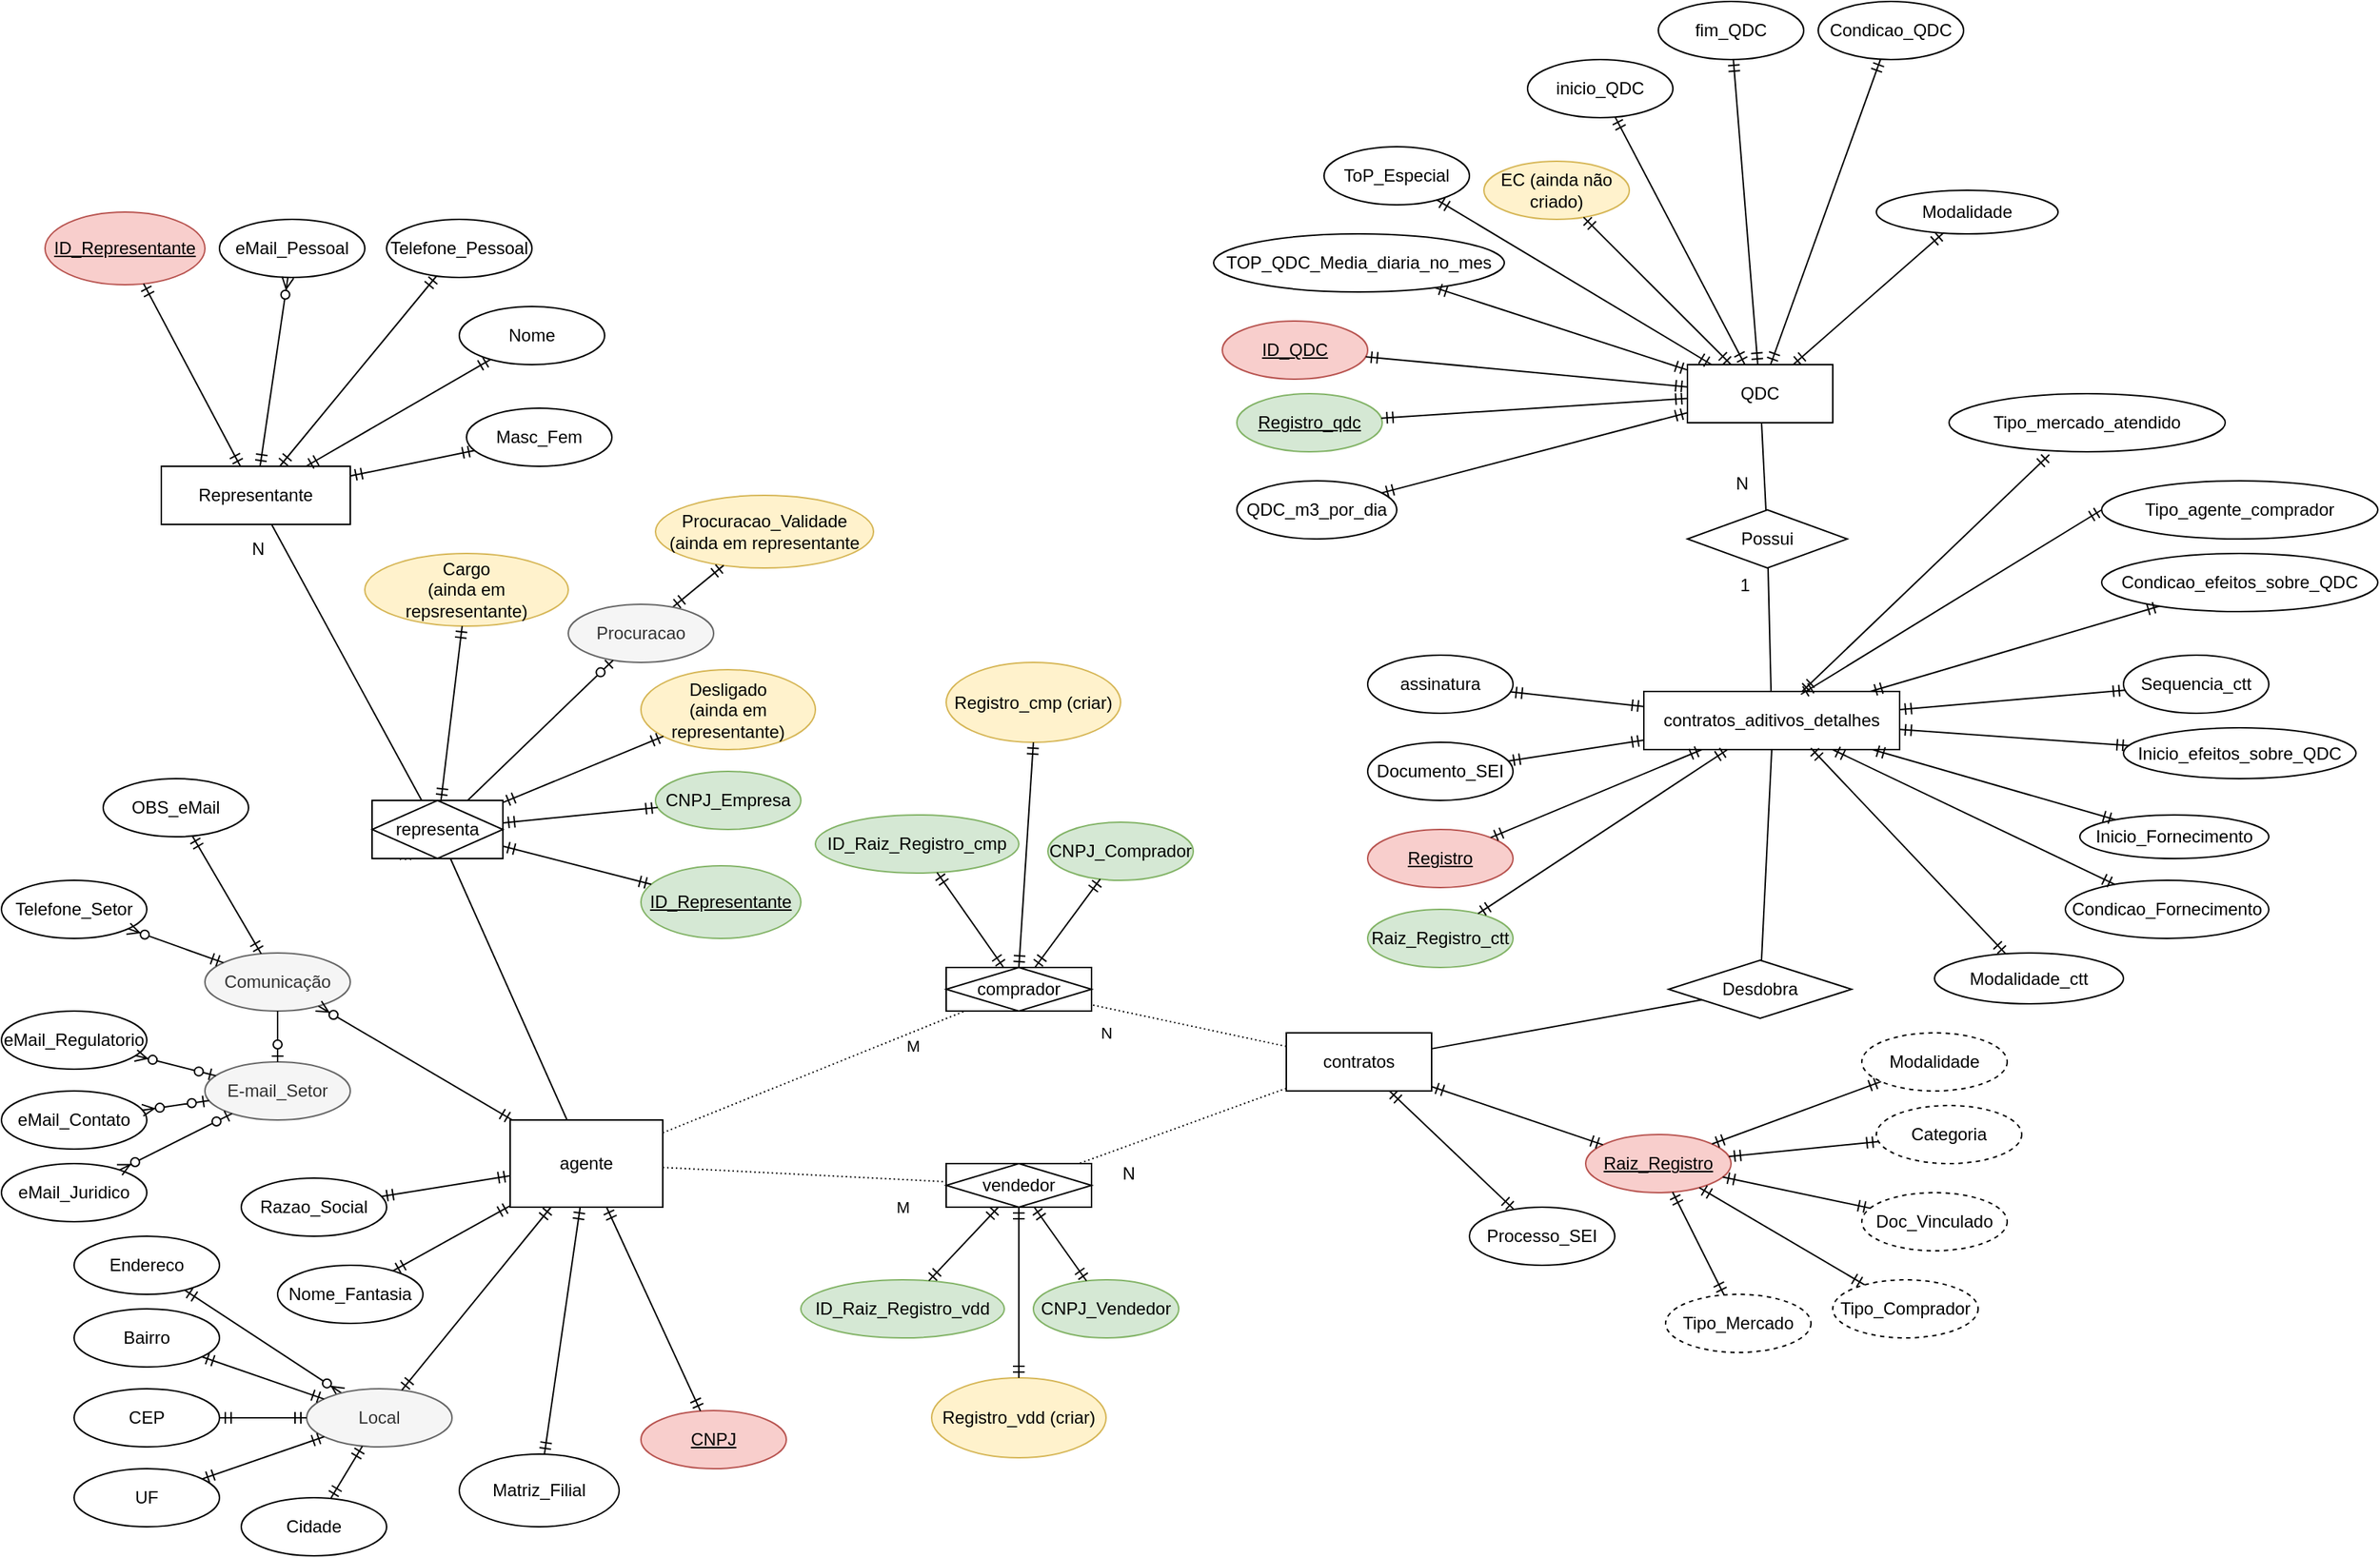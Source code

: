 <mxfile version="20.5.0" type="github">
  <diagram id="z1BtHYFctcjBthbJJMaT" name="Page-1">
    <mxGraphModel dx="2249" dy="762" grid="1" gridSize="10" guides="1" tooltips="1" connect="1" arrows="1" fold="1" page="1" pageScale="1" pageWidth="827" pageHeight="1169" math="0" shadow="0">
      <root>
        <mxCell id="0" />
        <mxCell id="1" parent="0" />
        <mxCell id="Wu606X-JvPXH9mhJWYIT-5" value="M" style="endArrow=none;html=1;rounded=0;dashed=1;dashPattern=1 2;" parent="1" source="j8WhiuEkw0j2lpAJxVqF-8" target="yKtcP5rsoNFj0mbVy7FB-18" edge="1">
          <mxGeometry x="0.615" y="-9" relative="1" as="geometry">
            <mxPoint x="-270" y="823.631" as="sourcePoint" />
            <mxPoint x="690" y="1040" as="targetPoint" />
            <mxPoint x="1" as="offset" />
          </mxGeometry>
        </mxCell>
        <mxCell id="Wu606X-JvPXH9mhJWYIT-7" value="N" style="endArrow=none;html=1;rounded=0;dashed=1;dashPattern=1 2;" parent="1" source="yKtcP5rsoNFj0mbVy7FB-27" target="yKtcP5rsoNFj0mbVy7FB-18" edge="1">
          <mxGeometry x="0.798" y="17" relative="1" as="geometry">
            <mxPoint x="490" y="870" as="sourcePoint" />
            <mxPoint x="600" y="1000" as="targetPoint" />
            <mxPoint as="offset" />
          </mxGeometry>
        </mxCell>
        <mxCell id="Wu606X-JvPXH9mhJWYIT-8" value="N" style="resizable=0;html=1;align=right;verticalAlign=bottom;" parent="Wu606X-JvPXH9mhJWYIT-7" connectable="0" vertex="1">
          <mxGeometry x="1" relative="1" as="geometry">
            <mxPoint x="-20" as="offset" />
          </mxGeometry>
        </mxCell>
        <mxCell id="Wu606X-JvPXH9mhJWYIT-9" value="contratos_aditivos_detalhes" style="whiteSpace=wrap;html=1;align=center;" parent="1" vertex="1">
          <mxGeometry x="310" y="565" width="176" height="40" as="geometry" />
        </mxCell>
        <mxCell id="Wu606X-JvPXH9mhJWYIT-16" value="CNPJ_Comprador" style="ellipse;whiteSpace=wrap;html=1;align=center;fillColor=#d5e8d4;strokeColor=#82b366;" parent="1" vertex="1">
          <mxGeometry x="-100" y="655" width="100" height="40" as="geometry" />
        </mxCell>
        <mxCell id="Wu606X-JvPXH9mhJWYIT-18" value="CNPJ_Vendedor" style="ellipse;whiteSpace=wrap;html=1;align=center;fillColor=#d5e8d4;strokeColor=#82b366;" parent="1" vertex="1">
          <mxGeometry x="-110" y="970" width="100" height="40" as="geometry" />
        </mxCell>
        <mxCell id="Wu606X-JvPXH9mhJWYIT-19" value="" style="fontSize=12;html=1;endArrow=ERmandOne;startArrow=ERmandOne;rounded=0;" parent="1" source="Wu606X-JvPXH9mhJWYIT-16" target="yKtcP5rsoNFj0mbVy7FB-18" edge="1">
          <mxGeometry width="100" height="100" relative="1" as="geometry">
            <mxPoint x="360" y="840" as="sourcePoint" />
            <mxPoint x="100" y="1050" as="targetPoint" />
          </mxGeometry>
        </mxCell>
        <mxCell id="Wu606X-JvPXH9mhJWYIT-20" value="" style="fontSize=12;html=1;endArrow=ERmandOne;startArrow=ERmandOne;rounded=0;" parent="1" source="Wu606X-JvPXH9mhJWYIT-18" target="yKtcP5rsoNFj0mbVy7FB-11" edge="1">
          <mxGeometry width="100" height="100" relative="1" as="geometry">
            <mxPoint x="-319.578" y="769.128" as="sourcePoint" />
            <mxPoint x="-382.5" y="965" as="targetPoint" />
            <Array as="points" />
          </mxGeometry>
        </mxCell>
        <mxCell id="Wu606X-JvPXH9mhJWYIT-21" value="Processo_SEI" style="ellipse;whiteSpace=wrap;html=1;align=center;" parent="1" vertex="1">
          <mxGeometry x="190" y="920" width="100" height="40" as="geometry" />
        </mxCell>
        <mxCell id="Wu606X-JvPXH9mhJWYIT-22" value="Documento_SEI" style="ellipse;whiteSpace=wrap;html=1;align=center;" parent="1" vertex="1">
          <mxGeometry x="120" y="600" width="100" height="40" as="geometry" />
        </mxCell>
        <mxCell id="Wu606X-JvPXH9mhJWYIT-23" value="Inicio_efeitos_sobre_QDC" style="ellipse;whiteSpace=wrap;html=1;align=center;" parent="1" vertex="1">
          <mxGeometry x="640" y="590" width="160" height="35" as="geometry" />
        </mxCell>
        <mxCell id="Wu606X-JvPXH9mhJWYIT-24" value="Sequencia_ctt" style="ellipse;whiteSpace=wrap;html=1;align=center;" parent="1" vertex="1">
          <mxGeometry x="640" y="540" width="100" height="40" as="geometry" />
        </mxCell>
        <mxCell id="Wu606X-JvPXH9mhJWYIT-26" value="Raiz_Registro" style="ellipse;whiteSpace=wrap;html=1;align=center;fontStyle=4;fillColor=#f8cecc;strokeColor=#b85450;" parent="1" vertex="1">
          <mxGeometry x="270" y="870" width="100" height="40" as="geometry" />
        </mxCell>
        <mxCell id="Wu606X-JvPXH9mhJWYIT-27" value="Doc_Vinculado" style="ellipse;whiteSpace=wrap;html=1;align=center;dashed=1;" parent="1" vertex="1">
          <mxGeometry x="460" y="910" width="100" height="40" as="geometry" />
        </mxCell>
        <mxCell id="Wu606X-JvPXH9mhJWYIT-28" value="Categoria" style="ellipse;whiteSpace=wrap;html=1;align=center;dashed=1;" parent="1" vertex="1">
          <mxGeometry x="470" y="850" width="100" height="40" as="geometry" />
        </mxCell>
        <mxCell id="Wu606X-JvPXH9mhJWYIT-29" value="Modalidade" style="ellipse;whiteSpace=wrap;html=1;align=center;dashed=1;" parent="1" vertex="1">
          <mxGeometry x="460" y="800" width="100" height="40" as="geometry" />
        </mxCell>
        <mxCell id="Wu606X-JvPXH9mhJWYIT-30" value="Tipo_Mercado" style="ellipse;whiteSpace=wrap;html=1;align=center;dashed=1;" parent="1" vertex="1">
          <mxGeometry x="325" y="980" width="100" height="40" as="geometry" />
        </mxCell>
        <mxCell id="Wu606X-JvPXH9mhJWYIT-31" value="Tipo_Comprador" style="ellipse;whiteSpace=wrap;html=1;align=center;dashed=1;" parent="1" vertex="1">
          <mxGeometry x="440" y="970" width="100" height="40" as="geometry" />
        </mxCell>
        <mxCell id="Wu606X-JvPXH9mhJWYIT-32" value="" style="fontSize=12;html=1;endArrow=ERmandOne;startArrow=ERmandOne;rounded=0;" parent="1" source="Wu606X-JvPXH9mhJWYIT-26" target="Wu606X-JvPXH9mhJWYIT-31" edge="1">
          <mxGeometry width="100" height="100" relative="1" as="geometry">
            <mxPoint x="120" y="795" as="sourcePoint" />
            <mxPoint x="220" y="695" as="targetPoint" />
          </mxGeometry>
        </mxCell>
        <mxCell id="Wu606X-JvPXH9mhJWYIT-34" value="" style="fontSize=12;html=1;endArrow=ERmandOne;startArrow=ERmandOne;rounded=0;" parent="1" source="Wu606X-JvPXH9mhJWYIT-26" target="Wu606X-JvPXH9mhJWYIT-27" edge="1">
          <mxGeometry width="100" height="100" relative="1" as="geometry">
            <mxPoint x="-95.621" y="656.001" as="sourcePoint" />
            <mxPoint x="-154.448" y="584.008" as="targetPoint" />
          </mxGeometry>
        </mxCell>
        <mxCell id="Wu606X-JvPXH9mhJWYIT-35" value="" style="fontSize=12;html=1;endArrow=ERmandOne;startArrow=ERmandOne;rounded=0;" parent="1" source="Wu606X-JvPXH9mhJWYIT-26" target="Wu606X-JvPXH9mhJWYIT-28" edge="1">
          <mxGeometry width="100" height="100" relative="1" as="geometry">
            <mxPoint x="-85.621" y="666.001" as="sourcePoint" />
            <mxPoint x="-144.448" y="594.008" as="targetPoint" />
          </mxGeometry>
        </mxCell>
        <mxCell id="Wu606X-JvPXH9mhJWYIT-36" value="" style="fontSize=12;html=1;endArrow=ERmandOne;startArrow=ERmandOne;rounded=0;" parent="1" source="Wu606X-JvPXH9mhJWYIT-26" target="Wu606X-JvPXH9mhJWYIT-29" edge="1">
          <mxGeometry width="100" height="100" relative="1" as="geometry">
            <mxPoint x="-75.621" y="676.001" as="sourcePoint" />
            <mxPoint x="-134.448" y="604.008" as="targetPoint" />
          </mxGeometry>
        </mxCell>
        <mxCell id="Wu606X-JvPXH9mhJWYIT-37" value="" style="fontSize=12;html=1;endArrow=ERmandOne;startArrow=ERmandOne;rounded=0;" parent="1" source="Wu606X-JvPXH9mhJWYIT-26" target="Wu606X-JvPXH9mhJWYIT-30" edge="1">
          <mxGeometry width="100" height="100" relative="1" as="geometry">
            <mxPoint x="-65.621" y="686.001" as="sourcePoint" />
            <mxPoint x="-124.448" y="614.008" as="targetPoint" />
          </mxGeometry>
        </mxCell>
        <mxCell id="Wu606X-JvPXH9mhJWYIT-38" value="" style="fontSize=12;html=1;endArrow=ERmandOne;startArrow=ERmandOne;rounded=0;" parent="1" source="yKtcP5rsoNFj0mbVy7FB-27" target="Wu606X-JvPXH9mhJWYIT-26" edge="1">
          <mxGeometry width="100" height="100" relative="1" as="geometry">
            <mxPoint x="184.379" y="741.001" as="sourcePoint" />
            <mxPoint x="125.552" y="669.008" as="targetPoint" />
          </mxGeometry>
        </mxCell>
        <mxCell id="Wu606X-JvPXH9mhJWYIT-39" value="" style="fontSize=12;html=1;endArrow=ERmandOne;startArrow=ERmandOne;rounded=0;" parent="1" source="Wu606X-JvPXH9mhJWYIT-9" target="Wu606X-JvPXH9mhJWYIT-22" edge="1">
          <mxGeometry width="100" height="100" relative="1" as="geometry">
            <mxPoint x="194.379" y="751.001" as="sourcePoint" />
            <mxPoint x="135.552" y="679.008" as="targetPoint" />
          </mxGeometry>
        </mxCell>
        <mxCell id="Wu606X-JvPXH9mhJWYIT-40" value="" style="fontSize=12;html=1;endArrow=ERmandOne;startArrow=ERmandOne;rounded=0;" parent="1" source="yKtcP5rsoNFj0mbVy7FB-27" target="Wu606X-JvPXH9mhJWYIT-21" edge="1">
          <mxGeometry width="100" height="100" relative="1" as="geometry">
            <mxPoint x="204.379" y="761.001" as="sourcePoint" />
            <mxPoint x="145.552" y="689.008" as="targetPoint" />
          </mxGeometry>
        </mxCell>
        <mxCell id="B5VpAisv19EWvOKmCL3L-1" value="assinatura" style="ellipse;whiteSpace=wrap;html=1;align=center;" parent="1" vertex="1">
          <mxGeometry x="120" y="540" width="100" height="40" as="geometry" />
        </mxCell>
        <mxCell id="B5VpAisv19EWvOKmCL3L-2" value="" style="fontSize=12;html=1;endArrow=ERmandOne;startArrow=ERmandOne;rounded=0;" parent="1" source="Wu606X-JvPXH9mhJWYIT-9" target="B5VpAisv19EWvOKmCL3L-1" edge="1">
          <mxGeometry width="100" height="100" relative="1" as="geometry">
            <mxPoint x="360" y="840" as="sourcePoint" />
            <mxPoint x="460" y="740" as="targetPoint" />
          </mxGeometry>
        </mxCell>
        <mxCell id="B5VpAisv19EWvOKmCL3L-3" value="Possui" style="shape=rhombus;perimeter=rhombusPerimeter;whiteSpace=wrap;html=1;align=center;" parent="1" vertex="1">
          <mxGeometry x="340" y="440" width="110" height="40" as="geometry" />
        </mxCell>
        <mxCell id="B5VpAisv19EWvOKmCL3L-4" value="QDC" style="whiteSpace=wrap;html=1;align=center;" parent="1" vertex="1">
          <mxGeometry x="340" y="340" width="100" height="40" as="geometry" />
        </mxCell>
        <mxCell id="B5VpAisv19EWvOKmCL3L-6" value="" style="fontSize=12;html=1;endArrow=ERmandOne;startArrow=ERmandOne;rounded=0;" parent="1" source="Wu606X-JvPXH9mhJWYIT-23" target="Wu606X-JvPXH9mhJWYIT-9" edge="1">
          <mxGeometry width="100" height="100" relative="1" as="geometry">
            <mxPoint x="306.095" y="921.065" as="sourcePoint" />
            <mxPoint x="392.857" y="820" as="targetPoint" />
          </mxGeometry>
        </mxCell>
        <mxCell id="B5VpAisv19EWvOKmCL3L-7" value="" style="fontSize=12;html=1;endArrow=ERmandOne;startArrow=ERmandOne;rounded=0;" parent="1" source="Wu606X-JvPXH9mhJWYIT-24" target="Wu606X-JvPXH9mhJWYIT-9" edge="1">
          <mxGeometry width="100" height="100" relative="1" as="geometry">
            <mxPoint x="316.095" y="931.065" as="sourcePoint" />
            <mxPoint x="402.857" y="830" as="targetPoint" />
          </mxGeometry>
        </mxCell>
        <mxCell id="B5VpAisv19EWvOKmCL3L-8" value="" style="endArrow=none;html=1;rounded=0;" parent="1" source="Wu606X-JvPXH9mhJWYIT-9" target="B5VpAisv19EWvOKmCL3L-3" edge="1">
          <mxGeometry relative="1" as="geometry">
            <mxPoint x="330" y="790" as="sourcePoint" />
            <mxPoint x="490" y="790" as="targetPoint" />
          </mxGeometry>
        </mxCell>
        <mxCell id="B5VpAisv19EWvOKmCL3L-9" value="1" style="resizable=0;html=1;align=right;verticalAlign=bottom;" parent="B5VpAisv19EWvOKmCL3L-8" connectable="0" vertex="1">
          <mxGeometry x="1" relative="1" as="geometry">
            <mxPoint x="-12" y="20" as="offset" />
          </mxGeometry>
        </mxCell>
        <mxCell id="B5VpAisv19EWvOKmCL3L-10" value="QDC_m3_por_dia" style="ellipse;whiteSpace=wrap;html=1;align=center;" parent="1" vertex="1">
          <mxGeometry x="30" y="420" width="110" height="40" as="geometry" />
        </mxCell>
        <mxCell id="B5VpAisv19EWvOKmCL3L-11" value="Registro_qdc" style="ellipse;whiteSpace=wrap;html=1;align=center;fontStyle=4;fillColor=#d5e8d4;strokeColor=#82b366;" parent="1" vertex="1">
          <mxGeometry x="30" y="360" width="100" height="40" as="geometry" />
        </mxCell>
        <mxCell id="B5VpAisv19EWvOKmCL3L-12" value="" style="fontSize=12;html=1;endArrow=ERmandOne;startArrow=ERmandOne;rounded=0;" parent="1" source="B5VpAisv19EWvOKmCL3L-4" target="B5VpAisv19EWvOKmCL3L-11" edge="1">
          <mxGeometry width="100" height="100" relative="1" as="geometry">
            <mxPoint x="360" y="640" as="sourcePoint" />
            <mxPoint x="460" y="540" as="targetPoint" />
          </mxGeometry>
        </mxCell>
        <mxCell id="B5VpAisv19EWvOKmCL3L-13" value="" style="endArrow=none;html=1;rounded=0;" parent="1" source="B5VpAisv19EWvOKmCL3L-4" target="B5VpAisv19EWvOKmCL3L-3" edge="1">
          <mxGeometry relative="1" as="geometry">
            <mxPoint x="330" y="590" as="sourcePoint" />
            <mxPoint x="490" y="590" as="targetPoint" />
          </mxGeometry>
        </mxCell>
        <mxCell id="B5VpAisv19EWvOKmCL3L-14" value="N" style="resizable=0;html=1;align=right;verticalAlign=bottom;" parent="B5VpAisv19EWvOKmCL3L-13" connectable="0" vertex="1">
          <mxGeometry x="1" relative="1" as="geometry">
            <mxPoint x="-12" y="-10" as="offset" />
          </mxGeometry>
        </mxCell>
        <mxCell id="B5VpAisv19EWvOKmCL3L-16" value="inicio_QDC" style="ellipse;whiteSpace=wrap;html=1;align=center;" parent="1" vertex="1">
          <mxGeometry x="230" y="130" width="100" height="40" as="geometry" />
        </mxCell>
        <mxCell id="B5VpAisv19EWvOKmCL3L-17" value="fim_QDC" style="ellipse;whiteSpace=wrap;html=1;align=center;" parent="1" vertex="1">
          <mxGeometry x="320" y="90" width="100" height="40" as="geometry" />
        </mxCell>
        <mxCell id="B5VpAisv19EWvOKmCL3L-19" value="" style="fontSize=12;html=1;endArrow=ERmandOne;startArrow=ERmandOne;rounded=0;" parent="1" source="B5VpAisv19EWvOKmCL3L-4" target="B5VpAisv19EWvOKmCL3L-10" edge="1">
          <mxGeometry width="100" height="100" relative="1" as="geometry">
            <mxPoint x="410" y="520" as="sourcePoint" />
            <mxPoint x="315.725" y="457.15" as="targetPoint" />
          </mxGeometry>
        </mxCell>
        <mxCell id="B5VpAisv19EWvOKmCL3L-20" value="" style="fontSize=12;html=1;endArrow=ERmandOne;startArrow=ERmandOne;rounded=0;" parent="1" source="B5VpAisv19EWvOKmCL3L-4" target="B5VpAisv19EWvOKmCL3L-16" edge="1">
          <mxGeometry width="100" height="100" relative="1" as="geometry">
            <mxPoint x="420" y="530" as="sourcePoint" />
            <mxPoint x="325.725" y="467.15" as="targetPoint" />
          </mxGeometry>
        </mxCell>
        <mxCell id="B5VpAisv19EWvOKmCL3L-21" value="" style="fontSize=12;html=1;endArrow=ERmandOne;startArrow=ERmandOne;rounded=0;" parent="1" source="B5VpAisv19EWvOKmCL3L-4" target="B5VpAisv19EWvOKmCL3L-17" edge="1">
          <mxGeometry width="100" height="100" relative="1" as="geometry">
            <mxPoint x="430" y="540" as="sourcePoint" />
            <mxPoint x="335.725" y="477.15" as="targetPoint" />
          </mxGeometry>
        </mxCell>
        <mxCell id="yKtcP5rsoNFj0mbVy7FB-1" value="ID_QDC" style="ellipse;whiteSpace=wrap;html=1;align=center;fontStyle=4;fillColor=#f8cecc;strokeColor=#b85450;" parent="1" vertex="1">
          <mxGeometry x="20" y="310" width="100" height="40" as="geometry" />
        </mxCell>
        <mxCell id="yKtcP5rsoNFj0mbVy7FB-3" value="TOP_QDC_Media_diaria_no_mes" style="ellipse;whiteSpace=wrap;html=1;align=center;" parent="1" vertex="1">
          <mxGeometry x="14" y="250" width="200" height="40" as="geometry" />
        </mxCell>
        <mxCell id="yKtcP5rsoNFj0mbVy7FB-4" value="ToP_Especial" style="ellipse;whiteSpace=wrap;html=1;align=center;" parent="1" vertex="1">
          <mxGeometry x="90" y="190" width="100" height="40" as="geometry" />
        </mxCell>
        <mxCell id="yKtcP5rsoNFj0mbVy7FB-5" value="" style="fontSize=12;html=1;endArrow=ERmandOne;startArrow=ERmandOne;rounded=0;" parent="1" source="B5VpAisv19EWvOKmCL3L-4" target="yKtcP5rsoNFj0mbVy7FB-1" edge="1">
          <mxGeometry width="100" height="100" relative="1" as="geometry">
            <mxPoint x="420" y="520" as="sourcePoint" />
            <mxPoint x="237.459" y="416.714" as="targetPoint" />
          </mxGeometry>
        </mxCell>
        <mxCell id="yKtcP5rsoNFj0mbVy7FB-7" value="" style="fontSize=12;html=1;endArrow=ERmandOne;startArrow=ERmandOne;rounded=0;" parent="1" source="B5VpAisv19EWvOKmCL3L-4" target="yKtcP5rsoNFj0mbVy7FB-3" edge="1">
          <mxGeometry width="100" height="100" relative="1" as="geometry">
            <mxPoint x="417" y="520" as="sourcePoint" />
            <mxPoint x="230.895" y="358.17" as="targetPoint" />
          </mxGeometry>
        </mxCell>
        <mxCell id="yKtcP5rsoNFj0mbVy7FB-8" value="" style="fontSize=12;html=1;endArrow=ERmandOne;startArrow=ERmandOne;rounded=0;" parent="1" source="B5VpAisv19EWvOKmCL3L-4" target="yKtcP5rsoNFj0mbVy7FB-4" edge="1">
          <mxGeometry width="100" height="100" relative="1" as="geometry">
            <mxPoint x="427" y="530" as="sourcePoint" />
            <mxPoint x="240.895" y="368.17" as="targetPoint" />
          </mxGeometry>
        </mxCell>
        <mxCell id="yKtcP5rsoNFj0mbVy7FB-9" value="Condicao_QDC" style="ellipse;whiteSpace=wrap;html=1;align=center;" parent="1" vertex="1">
          <mxGeometry x="430" y="90" width="100" height="40" as="geometry" />
        </mxCell>
        <mxCell id="yKtcP5rsoNFj0mbVy7FB-10" value="" style="fontSize=12;html=1;endArrow=ERmandOne;startArrow=ERmandOne;rounded=0;" parent="1" source="B5VpAisv19EWvOKmCL3L-4" target="yKtcP5rsoNFj0mbVy7FB-9" edge="1">
          <mxGeometry width="100" height="100" relative="1" as="geometry">
            <mxPoint x="437" y="540" as="sourcePoint" />
            <mxPoint x="250.895" y="378.17" as="targetPoint" />
          </mxGeometry>
        </mxCell>
        <mxCell id="yKtcP5rsoNFj0mbVy7FB-11" value="vendedor" style="shape=associativeEntity;whiteSpace=wrap;html=1;align=center;" parent="1" vertex="1">
          <mxGeometry x="-170" y="890" width="100" height="30" as="geometry" />
        </mxCell>
        <mxCell id="yKtcP5rsoNFj0mbVy7FB-18" value="comprador" style="shape=associativeEntity;whiteSpace=wrap;html=1;align=center;" parent="1" vertex="1">
          <mxGeometry x="-170" y="755" width="100" height="30" as="geometry" />
        </mxCell>
        <mxCell id="yKtcP5rsoNFj0mbVy7FB-23" value="Condicao_Fornecimento" style="ellipse;whiteSpace=wrap;html=1;align=center;" parent="1" vertex="1">
          <mxGeometry x="600" y="695" width="140" height="40" as="geometry" />
        </mxCell>
        <mxCell id="yKtcP5rsoNFj0mbVy7FB-24" value="" style="fontSize=12;html=1;endArrow=ERmandOne;startArrow=ERmandOne;rounded=0;" parent="1" source="Wu606X-JvPXH9mhJWYIT-9" target="yKtcP5rsoNFj0mbVy7FB-23" edge="1">
          <mxGeometry width="100" height="100" relative="1" as="geometry">
            <mxPoint x="430" y="770" as="sourcePoint" />
            <mxPoint x="201.958" y="829.122" as="targetPoint" />
          </mxGeometry>
        </mxCell>
        <mxCell id="yKtcP5rsoNFj0mbVy7FB-27" value="contratos" style="whiteSpace=wrap;html=1;align=center;" parent="1" vertex="1">
          <mxGeometry x="64" y="800" width="100" height="40" as="geometry" />
        </mxCell>
        <mxCell id="yKtcP5rsoNFj0mbVy7FB-33" value="Desdobra" style="shape=rhombus;perimeter=rhombusPerimeter;whiteSpace=wrap;html=1;align=center;" parent="1" vertex="1">
          <mxGeometry x="327" y="750" width="126" height="40" as="geometry" />
        </mxCell>
        <mxCell id="yKtcP5rsoNFj0mbVy7FB-34" value="" style="endArrow=none;html=1;rounded=0;exitX=0.5;exitY=1;exitDx=0;exitDy=0;" parent="1" source="Wu606X-JvPXH9mhJWYIT-9" target="yKtcP5rsoNFj0mbVy7FB-33" edge="1">
          <mxGeometry relative="1" as="geometry">
            <mxPoint x="330" y="800" as="sourcePoint" />
            <mxPoint x="490" y="800" as="targetPoint" />
          </mxGeometry>
        </mxCell>
        <mxCell id="yKtcP5rsoNFj0mbVy7FB-35" value="" style="endArrow=none;html=1;rounded=0;" parent="1" source="yKtcP5rsoNFj0mbVy7FB-27" target="yKtcP5rsoNFj0mbVy7FB-33" edge="1">
          <mxGeometry relative="1" as="geometry">
            <mxPoint x="424" y="800" as="sourcePoint" />
            <mxPoint x="450" y="850" as="targetPoint" />
          </mxGeometry>
        </mxCell>
        <mxCell id="yKtcP5rsoNFj0mbVy7FB-39" value="Registro" style="ellipse;whiteSpace=wrap;html=1;align=center;fontStyle=4;fillColor=#f8cecc;strokeColor=#b85450;" parent="1" vertex="1">
          <mxGeometry x="120" y="660" width="100" height="40" as="geometry" />
        </mxCell>
        <mxCell id="yKtcP5rsoNFj0mbVy7FB-40" value="" style="fontSize=12;html=1;endArrow=ERmandOne;startArrow=ERmandOne;rounded=0;" parent="1" source="Wu606X-JvPXH9mhJWYIT-9" target="yKtcP5rsoNFj0mbVy7FB-39" edge="1">
          <mxGeometry width="100" height="100" relative="1" as="geometry">
            <mxPoint x="374" y="790" as="sourcePoint" />
            <mxPoint x="274" y="790" as="targetPoint" />
          </mxGeometry>
        </mxCell>
        <mxCell id="yKtcP5rsoNFj0mbVy7FB-43" value="Raiz_Registro_ctt" style="ellipse;whiteSpace=wrap;html=1;align=center;fillColor=#d5e8d4;strokeColor=#82b366;" parent="1" vertex="1">
          <mxGeometry x="120" y="715" width="100" height="40" as="geometry" />
        </mxCell>
        <mxCell id="yKtcP5rsoNFj0mbVy7FB-44" value="" style="fontSize=12;html=1;endArrow=ERmandOne;startArrow=ERmandOne;rounded=0;" parent="1" source="Wu606X-JvPXH9mhJWYIT-9" target="yKtcP5rsoNFj0mbVy7FB-43" edge="1">
          <mxGeometry width="100" height="100" relative="1" as="geometry">
            <mxPoint x="374" y="787.353" as="sourcePoint" />
            <mxPoint x="266.929" y="803.099" as="targetPoint" />
          </mxGeometry>
        </mxCell>
        <mxCell id="9fGH4mzginfkWkkIItq5-1" value="" style="endArrow=none;html=1;rounded=0;dashed=1;dashPattern=1 2;" parent="1" source="yKtcP5rsoNFj0mbVy7FB-27" target="yKtcP5rsoNFj0mbVy7FB-11" edge="1">
          <mxGeometry relative="1" as="geometry">
            <mxPoint x="480.003" y="970" as="sourcePoint" />
            <mxPoint x="572.86" y="1020" as="targetPoint" />
          </mxGeometry>
        </mxCell>
        <mxCell id="9fGH4mzginfkWkkIItq5-2" value="N" style="resizable=0;html=1;align=right;verticalAlign=bottom;" parent="9fGH4mzginfkWkkIItq5-1" connectable="0" vertex="1">
          <mxGeometry x="1" relative="1" as="geometry">
            <mxPoint x="39" y="15" as="offset" />
          </mxGeometry>
        </mxCell>
        <mxCell id="9fGH4mzginfkWkkIItq5-3" value="M" style="endArrow=none;html=1;rounded=0;dashed=1;dashPattern=1 2;" parent="1" source="j8WhiuEkw0j2lpAJxVqF-8" target="yKtcP5rsoNFj0mbVy7FB-11" edge="1">
          <mxGeometry x="0.702" y="-19" relative="1" as="geometry">
            <mxPoint x="-270" y="848.696" as="sourcePoint" />
            <mxPoint x="587.5" y="1080" as="targetPoint" />
            <mxPoint as="offset" />
          </mxGeometry>
        </mxCell>
        <mxCell id="9fGH4mzginfkWkkIItq5-5" value="Inicio_Fornecimento" style="ellipse;whiteSpace=wrap;html=1;align=center;" parent="1" vertex="1">
          <mxGeometry x="610" y="650" width="130" height="30" as="geometry" />
        </mxCell>
        <mxCell id="9fGH4mzginfkWkkIItq5-8" value="" style="fontSize=12;html=1;endArrow=ERmandOne;startArrow=ERmandOne;rounded=0;" parent="1" source="Wu606X-JvPXH9mhJWYIT-9" target="9fGH4mzginfkWkkIItq5-5" edge="1">
          <mxGeometry width="100" height="100" relative="1" as="geometry">
            <mxPoint x="360" y="440" as="sourcePoint" />
            <mxPoint x="460" y="340" as="targetPoint" />
          </mxGeometry>
        </mxCell>
        <mxCell id="9fGH4mzginfkWkkIItq5-10" value="Modalidade" style="ellipse;whiteSpace=wrap;html=1;align=center;" parent="1" vertex="1">
          <mxGeometry x="470" y="220" width="125" height="30" as="geometry" />
        </mxCell>
        <mxCell id="9fGH4mzginfkWkkIItq5-11" value="" style="fontSize=12;html=1;endArrow=ERmandOne;startArrow=ERmandOne;rounded=0;" parent="1" source="B5VpAisv19EWvOKmCL3L-4" target="9fGH4mzginfkWkkIItq5-10" edge="1">
          <mxGeometry width="100" height="100" relative="1" as="geometry">
            <mxPoint x="450" y="358.372" as="sourcePoint" />
            <mxPoint x="558.475" y="333.145" as="targetPoint" />
          </mxGeometry>
        </mxCell>
        <mxCell id="vspyRBZKcDr5wDMLKzkA-1" value="ID_Raiz_Registro_vdd" style="ellipse;whiteSpace=wrap;html=1;align=center;fillColor=#d5e8d4;strokeColor=#82b366;" parent="1" vertex="1">
          <mxGeometry x="-270" y="970" width="140" height="40" as="geometry" />
        </mxCell>
        <mxCell id="vspyRBZKcDr5wDMLKzkA-2" value="" style="fontSize=12;html=1;endArrow=ERmandOne;startArrow=ERmandOne;rounded=0;" parent="1" source="vspyRBZKcDr5wDMLKzkA-1" target="yKtcP5rsoNFj0mbVy7FB-11" edge="1">
          <mxGeometry width="100" height="100" relative="1" as="geometry">
            <mxPoint x="-199.578" y="809.128" as="sourcePoint" />
            <mxPoint x="-137.391" y="925" as="targetPoint" />
            <Array as="points" />
          </mxGeometry>
        </mxCell>
        <mxCell id="vspyRBZKcDr5wDMLKzkA-3" value="ID_Raiz_Registro_cmp" style="ellipse;whiteSpace=wrap;html=1;align=center;fillColor=#d5e8d4;strokeColor=#82b366;" parent="1" vertex="1">
          <mxGeometry x="-260" y="650" width="140" height="40" as="geometry" />
        </mxCell>
        <mxCell id="vspyRBZKcDr5wDMLKzkA-4" value="" style="fontSize=12;html=1;endArrow=ERmandOne;startArrow=ERmandOne;rounded=0;" parent="1" source="vspyRBZKcDr5wDMLKzkA-3" target="yKtcP5rsoNFj0mbVy7FB-18" edge="1">
          <mxGeometry width="100" height="100" relative="1" as="geometry">
            <mxPoint x="700.422" y="789.128" as="sourcePoint" />
            <mxPoint x="750" y="920" as="targetPoint" />
            <Array as="points" />
          </mxGeometry>
        </mxCell>
        <mxCell id="j8WhiuEkw0j2lpAJxVqF-1" value="Telefone_Setor" style="ellipse;whiteSpace=wrap;html=1;align=center;" parent="1" vertex="1">
          <mxGeometry x="-820" y="695" width="100" height="40" as="geometry" />
        </mxCell>
        <mxCell id="j8WhiuEkw0j2lpAJxVqF-2" value="E-mail_Setor" style="ellipse;whiteSpace=wrap;html=1;align=center;fillColor=#f5f5f5;fontColor=#333333;strokeColor=#666666;" parent="1" vertex="1">
          <mxGeometry x="-680" y="820" width="100" height="40" as="geometry" />
        </mxCell>
        <mxCell id="j8WhiuEkw0j2lpAJxVqF-3" value="Nome_Fantasia" style="ellipse;whiteSpace=wrap;html=1;align=center;" parent="1" vertex="1">
          <mxGeometry x="-630" y="960" width="100" height="40" as="geometry" />
        </mxCell>
        <mxCell id="j8WhiuEkw0j2lpAJxVqF-4" value="Razao_Social" style="ellipse;whiteSpace=wrap;html=1;align=center;" parent="1" vertex="1">
          <mxGeometry x="-655" y="900" width="100" height="40" as="geometry" />
        </mxCell>
        <mxCell id="j8WhiuEkw0j2lpAJxVqF-5" value="Endereco" style="ellipse;whiteSpace=wrap;html=1;align=center;" parent="1" vertex="1">
          <mxGeometry x="-770" y="940" width="100" height="40" as="geometry" />
        </mxCell>
        <mxCell id="j8WhiuEkw0j2lpAJxVqF-6" value="Comunicação" style="ellipse;whiteSpace=wrap;html=1;align=center;fillColor=#f5f5f5;fontColor=#333333;strokeColor=#666666;" parent="1" vertex="1">
          <mxGeometry x="-680" y="745" width="100" height="40" as="geometry" />
        </mxCell>
        <mxCell id="j8WhiuEkw0j2lpAJxVqF-7" value="CNPJ" style="ellipse;whiteSpace=wrap;html=1;align=center;fontStyle=4;fillColor=#f8cecc;strokeColor=#b85450;" parent="1" vertex="1">
          <mxGeometry x="-380" y="1060" width="100" height="40" as="geometry" />
        </mxCell>
        <mxCell id="j8WhiuEkw0j2lpAJxVqF-8" value="agente" style="whiteSpace=wrap;html=1;align=center;" parent="1" vertex="1">
          <mxGeometry x="-470" y="860" width="105" height="60" as="geometry" />
        </mxCell>
        <mxCell id="j8WhiuEkw0j2lpAJxVqF-9" value="" style="fontSize=12;html=1;endArrow=ERzeroToMany;startArrow=ERmandOne;rounded=0;" parent="1" source="j8WhiuEkw0j2lpAJxVqF-8" target="j8WhiuEkw0j2lpAJxVqF-6" edge="1">
          <mxGeometry width="100" height="100" relative="1" as="geometry">
            <mxPoint x="-430" y="630" as="sourcePoint" />
            <mxPoint x="-330" y="530" as="targetPoint" />
          </mxGeometry>
        </mxCell>
        <mxCell id="j8WhiuEkw0j2lpAJxVqF-10" value="" style="fontSize=12;html=1;endArrow=ERmandOne;startArrow=ERmandOne;rounded=0;" parent="1" source="j8WhiuEkw0j2lpAJxVqF-7" target="j8WhiuEkw0j2lpAJxVqF-8" edge="1">
          <mxGeometry width="100" height="100" relative="1" as="geometry">
            <mxPoint x="-430" y="730" as="sourcePoint" />
            <mxPoint x="-330" y="630" as="targetPoint" />
          </mxGeometry>
        </mxCell>
        <mxCell id="j8WhiuEkw0j2lpAJxVqF-11" value="" style="fontSize=12;html=1;endArrow=ERmandOne;startArrow=ERmandOne;rounded=0;" parent="1" source="j8WhiuEkw0j2lpAJxVqF-4" target="j8WhiuEkw0j2lpAJxVqF-8" edge="1">
          <mxGeometry width="100" height="100" relative="1" as="geometry">
            <mxPoint x="-430" y="730" as="sourcePoint" />
            <mxPoint x="-330" y="630" as="targetPoint" />
          </mxGeometry>
        </mxCell>
        <mxCell id="j8WhiuEkw0j2lpAJxVqF-12" value="" style="fontSize=12;html=1;endArrow=ERmandOne;startArrow=ERmandOne;rounded=0;" parent="1" source="j8WhiuEkw0j2lpAJxVqF-3" target="j8WhiuEkw0j2lpAJxVqF-8" edge="1">
          <mxGeometry width="100" height="100" relative="1" as="geometry">
            <mxPoint x="-430" y="730" as="sourcePoint" />
            <mxPoint x="-330" y="630" as="targetPoint" />
          </mxGeometry>
        </mxCell>
        <mxCell id="j8WhiuEkw0j2lpAJxVqF-13" value="" style="fontSize=12;html=1;endArrow=ERzeroToMany;startArrow=ERmandOne;rounded=0;" parent="1" source="j8WhiuEkw0j2lpAJxVqF-5" target="j8WhiuEkw0j2lpAJxVqF-96" edge="1">
          <mxGeometry width="100" height="100" relative="1" as="geometry">
            <mxPoint x="-430" y="730" as="sourcePoint" />
            <mxPoint x="-330" y="630" as="targetPoint" />
          </mxGeometry>
        </mxCell>
        <mxCell id="j8WhiuEkw0j2lpAJxVqF-14" value="" style="fontSize=12;html=1;endArrow=ERzeroToMany;startArrow=ERmandOne;rounded=0;" parent="1" source="j8WhiuEkw0j2lpAJxVqF-6" target="j8WhiuEkw0j2lpAJxVqF-1" edge="1">
          <mxGeometry width="100" height="100" relative="1" as="geometry">
            <mxPoint x="-618.481" y="759.259" as="sourcePoint" />
            <mxPoint x="-661.519" y="820.741" as="targetPoint" />
            <Array as="points" />
          </mxGeometry>
        </mxCell>
        <mxCell id="j8WhiuEkw0j2lpAJxVqF-15" value="eMail_Regulatorio" style="ellipse;whiteSpace=wrap;html=1;align=center;" parent="1" vertex="1">
          <mxGeometry x="-820" y="785" width="100" height="40" as="geometry" />
        </mxCell>
        <mxCell id="j8WhiuEkw0j2lpAJxVqF-16" value="eMail_Contato" style="ellipse;whiteSpace=wrap;html=1;align=center;" parent="1" vertex="1">
          <mxGeometry x="-820" y="840" width="100" height="40" as="geometry" />
        </mxCell>
        <mxCell id="j8WhiuEkw0j2lpAJxVqF-17" value="eMail_Juridico" style="ellipse;whiteSpace=wrap;html=1;align=center;" parent="1" vertex="1">
          <mxGeometry x="-820" y="890" width="100" height="40" as="geometry" />
        </mxCell>
        <mxCell id="j8WhiuEkw0j2lpAJxVqF-18" value="" style="fontSize=12;html=1;endArrow=ERzeroToMany;startArrow=ERzeroToOne;rounded=0;" parent="1" source="j8WhiuEkw0j2lpAJxVqF-2" target="j8WhiuEkw0j2lpAJxVqF-15" edge="1">
          <mxGeometry width="100" height="100" relative="1" as="geometry">
            <mxPoint x="-885" y="1090" as="sourcePoint" />
            <mxPoint x="-785" y="990" as="targetPoint" />
          </mxGeometry>
        </mxCell>
        <mxCell id="j8WhiuEkw0j2lpAJxVqF-19" value="" style="fontSize=12;html=1;endArrow=ERzeroToOne;endFill=1;rounded=0;" parent="1" source="j8WhiuEkw0j2lpAJxVqF-6" target="j8WhiuEkw0j2lpAJxVqF-2" edge="1">
          <mxGeometry width="100" height="100" relative="1" as="geometry">
            <mxPoint x="-365" y="840" as="sourcePoint" />
            <mxPoint x="-265" y="740" as="targetPoint" />
          </mxGeometry>
        </mxCell>
        <mxCell id="j8WhiuEkw0j2lpAJxVqF-20" value="" style="fontSize=12;html=1;endArrow=ERzeroToMany;startArrow=ERzeroToOne;rounded=0;" parent="1" source="j8WhiuEkw0j2lpAJxVqF-2" target="j8WhiuEkw0j2lpAJxVqF-17" edge="1">
          <mxGeometry width="100" height="100" relative="1" as="geometry">
            <mxPoint x="-365" y="840" as="sourcePoint" />
            <mxPoint x="-265" y="740" as="targetPoint" />
          </mxGeometry>
        </mxCell>
        <mxCell id="j8WhiuEkw0j2lpAJxVqF-21" value="" style="fontSize=12;html=1;endArrow=ERzeroToMany;startArrow=ERzeroToOne;rounded=0;" parent="1" source="j8WhiuEkw0j2lpAJxVqF-2" target="j8WhiuEkw0j2lpAJxVqF-16" edge="1">
          <mxGeometry width="100" height="100" relative="1" as="geometry">
            <mxPoint x="-365" y="840" as="sourcePoint" />
            <mxPoint x="-555" y="1060" as="targetPoint" />
          </mxGeometry>
        </mxCell>
        <mxCell id="j8WhiuEkw0j2lpAJxVqF-32" value="Representante" style="whiteSpace=wrap;html=1;align=center;" parent="1" vertex="1">
          <mxGeometry x="-710" y="410" width="130" height="40" as="geometry" />
        </mxCell>
        <mxCell id="j8WhiuEkw0j2lpAJxVqF-33" value="CNPJ_Empresa" style="ellipse;whiteSpace=wrap;html=1;align=center;fillColor=#d5e8d4;strokeColor=#82b366;" parent="1" vertex="1">
          <mxGeometry x="-370" y="620" width="100" height="40" as="geometry" />
        </mxCell>
        <mxCell id="j8WhiuEkw0j2lpAJxVqF-34" value="eMail_Pessoal" style="ellipse;whiteSpace=wrap;html=1;align=center;" parent="1" vertex="1">
          <mxGeometry x="-670" y="240" width="100" height="40" as="geometry" />
        </mxCell>
        <mxCell id="j8WhiuEkw0j2lpAJxVqF-35" value="Nome" style="ellipse;whiteSpace=wrap;html=1;align=center;" parent="1" vertex="1">
          <mxGeometry x="-505" y="300" width="100" height="40" as="geometry" />
        </mxCell>
        <mxCell id="j8WhiuEkw0j2lpAJxVqF-36" value="Cargo&lt;br&gt;(ainda em repsresentante)" style="ellipse;whiteSpace=wrap;html=1;align=center;fillColor=#fff2cc;strokeColor=#d6b656;" parent="1" vertex="1">
          <mxGeometry x="-570" y="470" width="140" height="50" as="geometry" />
        </mxCell>
        <mxCell id="j8WhiuEkw0j2lpAJxVqF-37" value="" style="fontSize=12;html=1;endArrow=ERmandOne;startArrow=ERmandOne;rounded=0;" parent="1" source="j8WhiuEkw0j2lpAJxVqF-51" target="j8WhiuEkw0j2lpAJxVqF-33" edge="1">
          <mxGeometry width="100" height="100" relative="1" as="geometry">
            <mxPoint x="-900" y="600" as="sourcePoint" />
            <mxPoint x="-800" y="500" as="targetPoint" />
          </mxGeometry>
        </mxCell>
        <mxCell id="j8WhiuEkw0j2lpAJxVqF-38" value="" style="fontSize=12;html=1;endArrow=ERzeroToMany;startArrow=ERmandOne;rounded=0;" parent="1" source="j8WhiuEkw0j2lpAJxVqF-32" target="j8WhiuEkw0j2lpAJxVqF-34" edge="1">
          <mxGeometry width="100" height="100" relative="1" as="geometry">
            <mxPoint x="-900" y="600" as="sourcePoint" />
            <mxPoint x="-800" y="500" as="targetPoint" />
          </mxGeometry>
        </mxCell>
        <mxCell id="j8WhiuEkw0j2lpAJxVqF-39" value="" style="fontSize=12;html=1;endArrow=ERmandOne;startArrow=ERmandOne;rounded=0;" parent="1" source="j8WhiuEkw0j2lpAJxVqF-32" target="j8WhiuEkw0j2lpAJxVqF-35" edge="1">
          <mxGeometry width="100" height="100" relative="1" as="geometry">
            <mxPoint x="-900" y="600" as="sourcePoint" />
            <mxPoint x="-800" y="500" as="targetPoint" />
          </mxGeometry>
        </mxCell>
        <mxCell id="j8WhiuEkw0j2lpAJxVqF-40" value="" style="fontSize=12;html=1;endArrow=ERmandOne;startArrow=ERmandOne;rounded=0;" parent="1" source="j8WhiuEkw0j2lpAJxVqF-51" target="j8WhiuEkw0j2lpAJxVqF-36" edge="1">
          <mxGeometry width="100" height="100" relative="1" as="geometry">
            <mxPoint x="-900" y="600" as="sourcePoint" />
            <mxPoint x="-800" y="500" as="targetPoint" />
          </mxGeometry>
        </mxCell>
        <mxCell id="j8WhiuEkw0j2lpAJxVqF-41" value="Procuracao_Validade&lt;br&gt;(ainda em representante" style="ellipse;whiteSpace=wrap;html=1;align=center;fillColor=#fff2cc;strokeColor=#d6b656;" parent="1" vertex="1">
          <mxGeometry x="-370" y="430" width="150" height="50" as="geometry" />
        </mxCell>
        <mxCell id="j8WhiuEkw0j2lpAJxVqF-42" value="" style="fontSize=12;html=1;endArrow=ERmandOne;startArrow=ERmandOne;rounded=0;" parent="1" source="j8WhiuEkw0j2lpAJxVqF-41" target="j8WhiuEkw0j2lpAJxVqF-79" edge="1">
          <mxGeometry width="100" height="100" relative="1" as="geometry">
            <mxPoint x="-900" y="500" as="sourcePoint" />
            <mxPoint x="-800" y="400" as="targetPoint" />
          </mxGeometry>
        </mxCell>
        <mxCell id="j8WhiuEkw0j2lpAJxVqF-47" value="" style="endArrow=none;html=1;rounded=0;" parent="1" source="j8WhiuEkw0j2lpAJxVqF-8" target="j8WhiuEkw0j2lpAJxVqF-51" edge="1">
          <mxGeometry relative="1" as="geometry">
            <mxPoint x="-460" y="580" as="sourcePoint" />
            <mxPoint x="-388.12" y="588.205" as="targetPoint" />
          </mxGeometry>
        </mxCell>
        <mxCell id="j8WhiuEkw0j2lpAJxVqF-48" value="M" style="resizable=0;html=1;align=right;verticalAlign=bottom;" parent="j8WhiuEkw0j2lpAJxVqF-47" connectable="0" vertex="1">
          <mxGeometry x="1" relative="1" as="geometry">
            <mxPoint x="-25" y="5" as="offset" />
          </mxGeometry>
        </mxCell>
        <mxCell id="j8WhiuEkw0j2lpAJxVqF-49" value="" style="endArrow=none;html=1;rounded=0;" parent="1" source="j8WhiuEkw0j2lpAJxVqF-51" target="j8WhiuEkw0j2lpAJxVqF-32" edge="1">
          <mxGeometry relative="1" as="geometry">
            <mxPoint x="-333.168" y="578.812" as="sourcePoint" />
            <mxPoint x="-300" y="580" as="targetPoint" />
          </mxGeometry>
        </mxCell>
        <mxCell id="j8WhiuEkw0j2lpAJxVqF-50" value="N" style="resizable=0;html=1;align=right;verticalAlign=bottom;" parent="j8WhiuEkw0j2lpAJxVqF-49" connectable="0" vertex="1">
          <mxGeometry x="1" relative="1" as="geometry">
            <mxPoint x="-4" y="25" as="offset" />
          </mxGeometry>
        </mxCell>
        <mxCell id="j8WhiuEkw0j2lpAJxVqF-51" value="representa" style="shape=associativeEntity;whiteSpace=wrap;html=1;align=center;" parent="1" vertex="1">
          <mxGeometry x="-565" y="640" width="90" height="40" as="geometry" />
        </mxCell>
        <mxCell id="j8WhiuEkw0j2lpAJxVqF-52" value="Telefone_Pessoal" style="ellipse;whiteSpace=wrap;html=1;align=center;" parent="1" vertex="1">
          <mxGeometry x="-555" y="240" width="100" height="40" as="geometry" />
        </mxCell>
        <mxCell id="j8WhiuEkw0j2lpAJxVqF-53" value="" style="fontSize=12;html=1;endArrow=ERmandOne;startArrow=ERmandOne;rounded=0;" parent="1" source="j8WhiuEkw0j2lpAJxVqF-32" target="j8WhiuEkw0j2lpAJxVqF-52" edge="1">
          <mxGeometry width="100" height="100" relative="1" as="geometry">
            <mxPoint x="-610" y="480" as="sourcePoint" />
            <mxPoint x="-548.411" y="497.196" as="targetPoint" />
          </mxGeometry>
        </mxCell>
        <mxCell id="j8WhiuEkw0j2lpAJxVqF-79" value="Procuracao" style="ellipse;whiteSpace=wrap;html=1;align=center;fillColor=#f5f5f5;strokeColor=#666666;fontColor=#333333;" parent="1" vertex="1">
          <mxGeometry x="-430" y="505" width="100" height="40" as="geometry" />
        </mxCell>
        <mxCell id="j8WhiuEkw0j2lpAJxVqF-80" value="" style="fontSize=12;html=1;endArrow=ERzeroToOne;endFill=1;rounded=0;" parent="1" source="j8WhiuEkw0j2lpAJxVqF-51" target="j8WhiuEkw0j2lpAJxVqF-79" edge="1">
          <mxGeometry width="100" height="100" relative="1" as="geometry">
            <mxPoint x="-1120" y="600" as="sourcePoint" />
            <mxPoint x="-1020" y="500" as="targetPoint" />
          </mxGeometry>
        </mxCell>
        <mxCell id="j8WhiuEkw0j2lpAJxVqF-81" value="ID_Representante" style="ellipse;whiteSpace=wrap;html=1;align=center;fontStyle=4;fillColor=#f8cecc;strokeColor=#b85450;" parent="1" vertex="1">
          <mxGeometry x="-790" y="235" width="110" height="50" as="geometry" />
        </mxCell>
        <mxCell id="j8WhiuEkw0j2lpAJxVqF-82" value="" style="fontSize=12;html=1;endArrow=ERmandOne;startArrow=ERmandOne;rounded=0;" parent="1" source="j8WhiuEkw0j2lpAJxVqF-81" target="j8WhiuEkw0j2lpAJxVqF-32" edge="1">
          <mxGeometry width="100" height="100" relative="1" as="geometry">
            <mxPoint x="-880" y="490" as="sourcePoint" />
            <mxPoint x="-780" y="390" as="targetPoint" />
          </mxGeometry>
        </mxCell>
        <mxCell id="j8WhiuEkw0j2lpAJxVqF-87" value="ID_Representante" style="ellipse;whiteSpace=wrap;html=1;align=center;fontStyle=4;fillColor=#d5e8d4;strokeColor=#82b366;" parent="1" vertex="1">
          <mxGeometry x="-380" y="685" width="110" height="50" as="geometry" />
        </mxCell>
        <mxCell id="j8WhiuEkw0j2lpAJxVqF-88" value="" style="fontSize=12;html=1;endArrow=ERmandOne;startArrow=ERmandOne;rounded=0;" parent="1" source="j8WhiuEkw0j2lpAJxVqF-51" target="j8WhiuEkw0j2lpAJxVqF-87" edge="1">
          <mxGeometry width="100" height="100" relative="1" as="geometry">
            <mxPoint x="-524.333" y="670" as="sourcePoint" />
            <mxPoint x="-520.667" y="559.998" as="targetPoint" />
          </mxGeometry>
        </mxCell>
        <mxCell id="j8WhiuEkw0j2lpAJxVqF-89" value="Desligado&lt;br&gt;(ainda em representante)" style="ellipse;whiteSpace=wrap;html=1;align=center;fillColor=#fff2cc;strokeColor=#d6b656;" parent="1" vertex="1">
          <mxGeometry x="-380" y="550" width="120" height="55" as="geometry" />
        </mxCell>
        <mxCell id="j8WhiuEkw0j2lpAJxVqF-90" value="" style="fontSize=12;html=1;endArrow=ERmandOne;startArrow=ERmandOne;rounded=0;" parent="1" source="j8WhiuEkw0j2lpAJxVqF-51" target="j8WhiuEkw0j2lpAJxVqF-89" edge="1">
          <mxGeometry width="100" height="100" relative="1" as="geometry">
            <mxPoint x="-330" y="800" as="sourcePoint" />
            <mxPoint x="-230" y="700" as="targetPoint" />
          </mxGeometry>
        </mxCell>
        <mxCell id="j8WhiuEkw0j2lpAJxVqF-93" value="CEP" style="ellipse;whiteSpace=wrap;html=1;align=center;" parent="1" vertex="1">
          <mxGeometry x="-770" y="1045" width="100" height="40" as="geometry" />
        </mxCell>
        <mxCell id="j8WhiuEkw0j2lpAJxVqF-94" value="Bairro" style="ellipse;whiteSpace=wrap;html=1;align=center;" parent="1" vertex="1">
          <mxGeometry x="-770" y="990" width="100" height="40" as="geometry" />
        </mxCell>
        <mxCell id="j8WhiuEkw0j2lpAJxVqF-95" value="Cidade" style="ellipse;whiteSpace=wrap;html=1;align=center;" parent="1" vertex="1">
          <mxGeometry x="-655" y="1120" width="100" height="40" as="geometry" />
        </mxCell>
        <mxCell id="j8WhiuEkw0j2lpAJxVqF-96" value="Local" style="ellipse;whiteSpace=wrap;html=1;align=center;fillColor=#f5f5f5;fontColor=#333333;strokeColor=#666666;" parent="1" vertex="1">
          <mxGeometry x="-610" y="1045" width="100" height="40" as="geometry" />
        </mxCell>
        <mxCell id="j8WhiuEkw0j2lpAJxVqF-97" value="" style="fontSize=12;html=1;endArrow=ERmandOne;startArrow=ERmandOne;rounded=0;" parent="1" source="j8WhiuEkw0j2lpAJxVqF-96" target="j8WhiuEkw0j2lpAJxVqF-8" edge="1">
          <mxGeometry width="100" height="100" relative="1" as="geometry">
            <mxPoint x="-700" y="900" as="sourcePoint" />
            <mxPoint x="-600" y="800" as="targetPoint" />
          </mxGeometry>
        </mxCell>
        <mxCell id="j8WhiuEkw0j2lpAJxVqF-98" value="" style="fontSize=12;html=1;endArrow=ERmandOne;startArrow=ERmandOne;rounded=0;" parent="1" source="j8WhiuEkw0j2lpAJxVqF-96" target="j8WhiuEkw0j2lpAJxVqF-94" edge="1">
          <mxGeometry width="100" height="100" relative="1" as="geometry">
            <mxPoint x="-534.523" y="1055.982" as="sourcePoint" />
            <mxPoint x="-431.929" y="930" as="targetPoint" />
          </mxGeometry>
        </mxCell>
        <mxCell id="j8WhiuEkw0j2lpAJxVqF-99" value="" style="fontSize=12;html=1;endArrow=ERmandOne;startArrow=ERmandOne;rounded=0;" parent="1" source="j8WhiuEkw0j2lpAJxVqF-96" target="j8WhiuEkw0j2lpAJxVqF-93" edge="1">
          <mxGeometry width="100" height="100" relative="1" as="geometry">
            <mxPoint x="-524.523" y="1065.982" as="sourcePoint" />
            <mxPoint x="-421.929" y="940" as="targetPoint" />
          </mxGeometry>
        </mxCell>
        <mxCell id="j8WhiuEkw0j2lpAJxVqF-100" value="" style="fontSize=12;html=1;endArrow=ERmandOne;startArrow=ERmandOne;rounded=0;" parent="1" source="j8WhiuEkw0j2lpAJxVqF-95" target="j8WhiuEkw0j2lpAJxVqF-96" edge="1">
          <mxGeometry width="100" height="100" relative="1" as="geometry">
            <mxPoint x="-514.523" y="1075.982" as="sourcePoint" />
            <mxPoint x="-411.929" y="950" as="targetPoint" />
          </mxGeometry>
        </mxCell>
        <mxCell id="j8WhiuEkw0j2lpAJxVqF-101" value="UF" style="ellipse;whiteSpace=wrap;html=1;align=center;" parent="1" vertex="1">
          <mxGeometry x="-770" y="1100" width="100" height="40" as="geometry" />
        </mxCell>
        <mxCell id="j8WhiuEkw0j2lpAJxVqF-102" value="" style="fontSize=12;html=1;endArrow=ERmandOne;startArrow=ERmandOne;rounded=0;" parent="1" source="j8WhiuEkw0j2lpAJxVqF-101" target="j8WhiuEkw0j2lpAJxVqF-96" edge="1">
          <mxGeometry width="100" height="100" relative="1" as="geometry">
            <mxPoint x="-572.1" y="1130.251" as="sourcePoint" />
            <mxPoint x="-557.9" y="1094.749" as="targetPoint" />
          </mxGeometry>
        </mxCell>
        <mxCell id="j8WhiuEkw0j2lpAJxVqF-103" value="Matriz_Filial" style="ellipse;whiteSpace=wrap;html=1;align=center;" parent="1" vertex="1">
          <mxGeometry x="-505" y="1090" width="110" height="50" as="geometry" />
        </mxCell>
        <mxCell id="j8WhiuEkw0j2lpAJxVqF-104" value="" style="fontSize=12;html=1;endArrow=ERmandOne;startArrow=ERmandOne;rounded=0;" parent="1" source="j8WhiuEkw0j2lpAJxVqF-103" target="j8WhiuEkw0j2lpAJxVqF-8" edge="1">
          <mxGeometry width="100" height="100" relative="1" as="geometry">
            <mxPoint x="-347.5" y="1055.226" as="sourcePoint" />
            <mxPoint x="-395.929" y="930" as="targetPoint" />
          </mxGeometry>
        </mxCell>
        <mxCell id="j8WhiuEkw0j2lpAJxVqF-105" value="EC (ainda não criado)" style="ellipse;whiteSpace=wrap;html=1;align=center;fillColor=#fff2cc;strokeColor=#d6b656;" parent="1" vertex="1">
          <mxGeometry x="200" y="200" width="100" height="40" as="geometry" />
        </mxCell>
        <mxCell id="j8WhiuEkw0j2lpAJxVqF-106" value="" style="fontSize=12;html=1;endArrow=ERmandOne;startArrow=ERmandOne;rounded=0;" parent="1" source="B5VpAisv19EWvOKmCL3L-4" target="j8WhiuEkw0j2lpAJxVqF-105" edge="1">
          <mxGeometry width="100" height="100" relative="1" as="geometry">
            <mxPoint x="389.524" y="350" as="sourcePoint" />
            <mxPoint x="300.254" y="179.575" as="targetPoint" />
          </mxGeometry>
        </mxCell>
        <mxCell id="gxbbIVKHQnFktju76GYC-1" value="OBS_eMail" style="ellipse;whiteSpace=wrap;html=1;align=center;" parent="1" vertex="1">
          <mxGeometry x="-750" y="625" width="100" height="40" as="geometry" />
        </mxCell>
        <mxCell id="gxbbIVKHQnFktju76GYC-2" value="" style="fontSize=12;html=1;endArrow=ERmandOne;startArrow=ERmandOne;rounded=0;" parent="1" source="j8WhiuEkw0j2lpAJxVqF-6" target="gxbbIVKHQnFktju76GYC-1" edge="1">
          <mxGeometry width="100" height="100" relative="1" as="geometry">
            <mxPoint x="-610" y="700" as="sourcePoint" />
            <mxPoint x="-670" y="700" as="targetPoint" />
          </mxGeometry>
        </mxCell>
        <mxCell id="gxbbIVKHQnFktju76GYC-3" value="Masc_Fem" style="ellipse;whiteSpace=wrap;html=1;align=center;" parent="1" vertex="1">
          <mxGeometry x="-500" y="370" width="100" height="40" as="geometry" />
        </mxCell>
        <mxCell id="gxbbIVKHQnFktju76GYC-6" value="" style="fontSize=12;html=1;endArrow=ERmandOne;startArrow=ERmandOne;rounded=0;" parent="1" source="gxbbIVKHQnFktju76GYC-3" target="j8WhiuEkw0j2lpAJxVqF-32" edge="1">
          <mxGeometry width="100" height="100" relative="1" as="geometry">
            <mxPoint x="-702.195" y="304.313" as="sourcePoint" />
            <mxPoint x="-635.588" y="430" as="targetPoint" />
          </mxGeometry>
        </mxCell>
        <mxCell id="yBMjPggN3CDS_tZaikOu-1" value="Registro_cmp (criar)" style="ellipse;whiteSpace=wrap;html=1;align=center;fillColor=#fff2cc;strokeColor=#d6b656;" parent="1" vertex="1">
          <mxGeometry x="-170" y="545" width="120" height="55" as="geometry" />
        </mxCell>
        <mxCell id="yBMjPggN3CDS_tZaikOu-2" value="Registro_vdd (criar)" style="ellipse;whiteSpace=wrap;html=1;align=center;fillColor=#fff2cc;strokeColor=#d6b656;" parent="1" vertex="1">
          <mxGeometry x="-180" y="1037.5" width="120" height="55" as="geometry" />
        </mxCell>
        <mxCell id="yBMjPggN3CDS_tZaikOu-3" value="" style="fontSize=12;html=1;endArrow=ERmandOne;startArrow=ERmandOne;rounded=0;" parent="1" source="yBMjPggN3CDS_tZaikOu-2" target="yKtcP5rsoNFj0mbVy7FB-11" edge="1">
          <mxGeometry width="100" height="100" relative="1" as="geometry">
            <mxPoint x="-172.05" y="980.669" as="sourcePoint" />
            <mxPoint x="-124.118" y="930" as="targetPoint" />
            <Array as="points" />
          </mxGeometry>
        </mxCell>
        <mxCell id="yBMjPggN3CDS_tZaikOu-4" value="" style="fontSize=12;html=1;endArrow=ERmandOne;startArrow=ERmandOne;rounded=0;exitX=0.5;exitY=0;exitDx=0;exitDy=0;entryX=0.5;entryY=1;entryDx=0;entryDy=0;" parent="1" source="yKtcP5rsoNFj0mbVy7FB-18" target="yBMjPggN3CDS_tZaikOu-1" edge="1">
          <mxGeometry width="100" height="100" relative="1" as="geometry">
            <mxPoint x="-110.5" y="715" as="sourcePoint" />
            <mxPoint x="-110" y="590" as="targetPoint" />
            <Array as="points" />
          </mxGeometry>
        </mxCell>
        <mxCell id="yBMjPggN3CDS_tZaikOu-5" value="Condicao_efeitos_sobre_QDC" style="ellipse;whiteSpace=wrap;html=1;align=center;" parent="1" vertex="1">
          <mxGeometry x="625" y="470" width="190" height="40" as="geometry" />
        </mxCell>
        <mxCell id="yBMjPggN3CDS_tZaikOu-6" value="" style="fontSize=12;html=1;endArrow=ERmandOne;startArrow=ERmandOne;rounded=0;" parent="1" source="Wu606X-JvPXH9mhJWYIT-9" target="yBMjPggN3CDS_tZaikOu-5" edge="1">
          <mxGeometry width="100" height="100" relative="1" as="geometry">
            <mxPoint x="472.889" y="575" as="sourcePoint" />
            <mxPoint x="652.412" y="519.667" as="targetPoint" />
          </mxGeometry>
        </mxCell>
        <mxCell id="yBMjPggN3CDS_tZaikOu-7" value="Modalidade_ctt" style="ellipse;whiteSpace=wrap;html=1;align=center;" parent="1" vertex="1">
          <mxGeometry x="510" y="745" width="130" height="35" as="geometry" />
        </mxCell>
        <mxCell id="yBMjPggN3CDS_tZaikOu-8" value="Tipo_agente_comprador" style="ellipse;whiteSpace=wrap;html=1;align=center;" parent="1" vertex="1">
          <mxGeometry x="625" y="420" width="190" height="40" as="geometry" />
        </mxCell>
        <mxCell id="yBMjPggN3CDS_tZaikOu-9" value="Tipo_mercado_atendido" style="ellipse;whiteSpace=wrap;html=1;align=center;" parent="1" vertex="1">
          <mxGeometry x="520" y="360" width="190" height="40" as="geometry" />
        </mxCell>
        <mxCell id="yBMjPggN3CDS_tZaikOu-10" value="" style="fontSize=12;html=1;endArrow=ERmandOne;startArrow=ERmandOne;rounded=0;entryX=0.363;entryY=1.05;entryDx=0;entryDy=0;entryPerimeter=0;" parent="1" source="Wu606X-JvPXH9mhJWYIT-9" target="yBMjPggN3CDS_tZaikOu-9" edge="1">
          <mxGeometry width="100" height="100" relative="1" as="geometry">
            <mxPoint x="450.345" y="575" as="sourcePoint" />
            <mxPoint x="676.323" y="468.267" as="targetPoint" />
          </mxGeometry>
        </mxCell>
        <mxCell id="yBMjPggN3CDS_tZaikOu-11" value="" style="fontSize=12;html=1;endArrow=ERmandOne;startArrow=ERmandOne;rounded=0;entryX=0;entryY=0.5;entryDx=0;entryDy=0;exitX=0.614;exitY=0.05;exitDx=0;exitDy=0;exitPerimeter=0;" parent="1" source="Wu606X-JvPXH9mhJWYIT-9" target="yBMjPggN3CDS_tZaikOu-8" edge="1">
          <mxGeometry width="100" height="100" relative="1" as="geometry">
            <mxPoint x="422.176" y="575" as="sourcePoint" />
            <mxPoint x="558.97" y="382" as="targetPoint" />
          </mxGeometry>
        </mxCell>
        <mxCell id="yBMjPggN3CDS_tZaikOu-12" value="" style="fontSize=12;html=1;endArrow=ERmandOne;startArrow=ERmandOne;rounded=0;exitX=0.653;exitY=0.975;exitDx=0;exitDy=0;exitPerimeter=0;" parent="1" source="Wu606X-JvPXH9mhJWYIT-9" target="yBMjPggN3CDS_tZaikOu-7" edge="1">
          <mxGeometry width="100" height="100" relative="1" as="geometry">
            <mxPoint x="432.176" y="585" as="sourcePoint" />
            <mxPoint x="568.97" y="392" as="targetPoint" />
          </mxGeometry>
        </mxCell>
      </root>
    </mxGraphModel>
  </diagram>
</mxfile>
